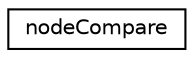 digraph "Graphical Class Hierarchy"
{
 // LATEX_PDF_SIZE
  edge [fontname="Helvetica",fontsize="10",labelfontname="Helvetica",labelfontsize="10"];
  node [fontname="Helvetica",fontsize="10",shape=record];
  rankdir="LR";
  Node0 [label="nodeCompare",height=0.2,width=0.4,color="black", fillcolor="white", style="filled",URL="$structnodeCompare.html",tooltip=" "];
}
